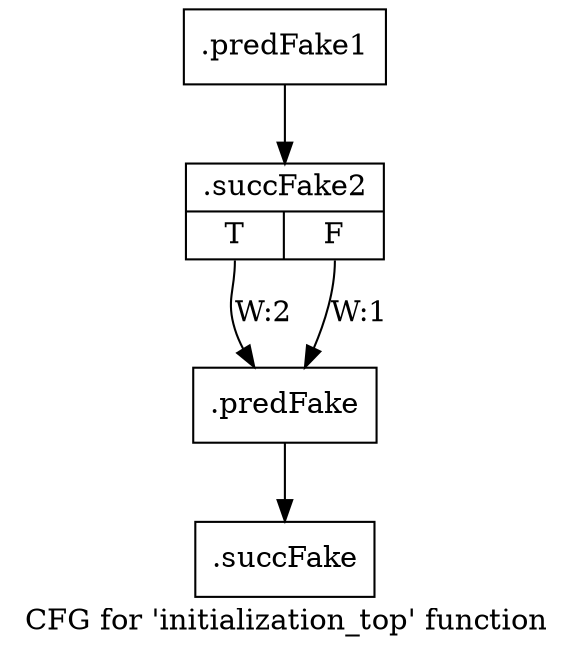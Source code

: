 digraph "CFG for 'initialization_top' function" {
	label="CFG for 'initialization_top' function";

	Node0x528f6a0 [shape=record,filename="",linenumber="",label="{.predFake1}"];
	Node0x528f6a0 -> Node0x52ae7b0[ callList="" memoryops="" filename="../../../../src/initializer.cpp" execusionnum="1"];
	Node0x52ae7b0 [shape=record,filename="../../../../src/initializer.cpp",linenumber="100",label="{.succFake2|{<s0>T|<s1>F}}"];
	Node0x52ae7b0:s0 -> Node0x50d2020[label="W:2" callList="3:101" memoryops="" filename="../../../../src/initializer.cpp" execusionnum="1"];
	Node0x52ae7b0:s1 -> Node0x50d2020[label="W:1" callList="9:103" memoryops="" filename="../../../../src/initializer.cpp" execusionnum="0"];
	Node0x50d2020 [shape=record,filename="../../../../src/initializer.cpp",linenumber="105",label="{.predFake}"];
	Node0x50d2020 -> Node0x52ae890[ callList="" memoryops="" filename="../../../../src/initializer.cpp" execusionnum="1"];
	Node0x52ae890 [shape=record,filename="../../../../src/initializer.cpp",linenumber="105",label="{.succFake}"];
}
